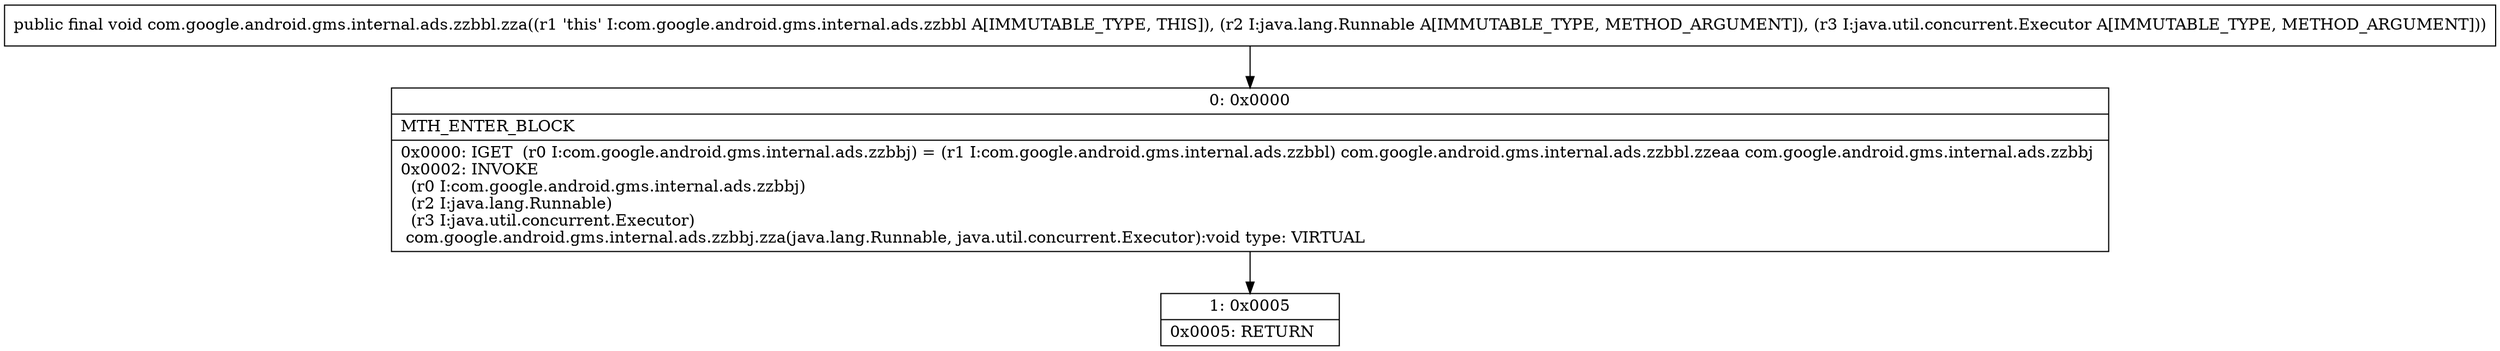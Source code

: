 digraph "CFG forcom.google.android.gms.internal.ads.zzbbl.zza(Ljava\/lang\/Runnable;Ljava\/util\/concurrent\/Executor;)V" {
Node_0 [shape=record,label="{0\:\ 0x0000|MTH_ENTER_BLOCK\l|0x0000: IGET  (r0 I:com.google.android.gms.internal.ads.zzbbj) = (r1 I:com.google.android.gms.internal.ads.zzbbl) com.google.android.gms.internal.ads.zzbbl.zzeaa com.google.android.gms.internal.ads.zzbbj \l0x0002: INVOKE  \l  (r0 I:com.google.android.gms.internal.ads.zzbbj)\l  (r2 I:java.lang.Runnable)\l  (r3 I:java.util.concurrent.Executor)\l com.google.android.gms.internal.ads.zzbbj.zza(java.lang.Runnable, java.util.concurrent.Executor):void type: VIRTUAL \l}"];
Node_1 [shape=record,label="{1\:\ 0x0005|0x0005: RETURN   \l}"];
MethodNode[shape=record,label="{public final void com.google.android.gms.internal.ads.zzbbl.zza((r1 'this' I:com.google.android.gms.internal.ads.zzbbl A[IMMUTABLE_TYPE, THIS]), (r2 I:java.lang.Runnable A[IMMUTABLE_TYPE, METHOD_ARGUMENT]), (r3 I:java.util.concurrent.Executor A[IMMUTABLE_TYPE, METHOD_ARGUMENT])) }"];
MethodNode -> Node_0;
Node_0 -> Node_1;
}

